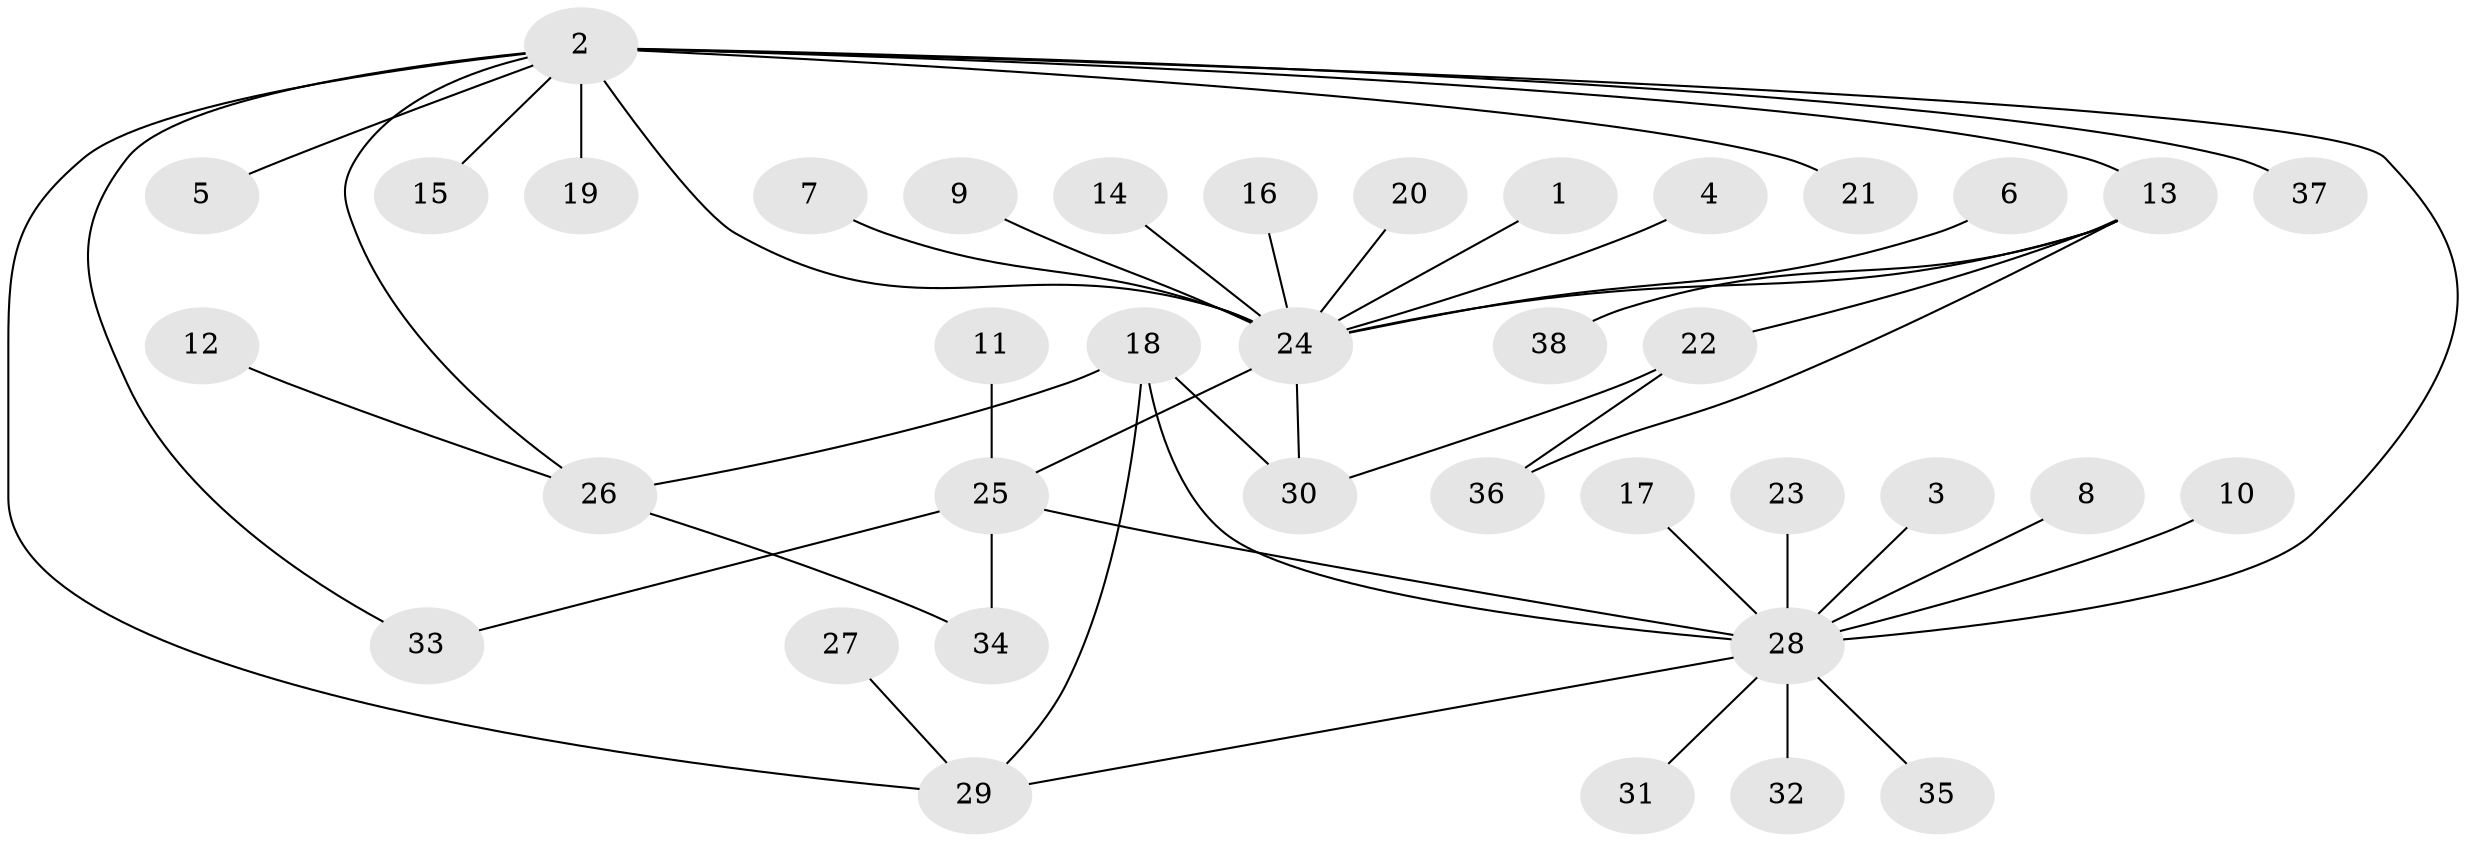 // original degree distribution, {12: 0.0136986301369863, 3: 0.0821917808219178, 16: 0.0136986301369863, 6: 0.0547945205479452, 1: 0.5753424657534246, 5: 0.0273972602739726, 2: 0.2054794520547945, 14: 0.0136986301369863, 4: 0.0136986301369863}
// Generated by graph-tools (version 1.1) at 2025/26/03/09/25 03:26:00]
// undirected, 38 vertices, 47 edges
graph export_dot {
graph [start="1"]
  node [color=gray90,style=filled];
  1;
  2;
  3;
  4;
  5;
  6;
  7;
  8;
  9;
  10;
  11;
  12;
  13;
  14;
  15;
  16;
  17;
  18;
  19;
  20;
  21;
  22;
  23;
  24;
  25;
  26;
  27;
  28;
  29;
  30;
  31;
  32;
  33;
  34;
  35;
  36;
  37;
  38;
  1 -- 24 [weight=1.0];
  2 -- 5 [weight=1.0];
  2 -- 13 [weight=1.0];
  2 -- 15 [weight=1.0];
  2 -- 19 [weight=1.0];
  2 -- 21 [weight=1.0];
  2 -- 24 [weight=1.0];
  2 -- 26 [weight=1.0];
  2 -- 28 [weight=1.0];
  2 -- 29 [weight=1.0];
  2 -- 33 [weight=1.0];
  2 -- 37 [weight=1.0];
  3 -- 28 [weight=1.0];
  4 -- 24 [weight=1.0];
  6 -- 24 [weight=1.0];
  7 -- 24 [weight=1.0];
  8 -- 28 [weight=1.0];
  9 -- 24 [weight=1.0];
  10 -- 28 [weight=1.0];
  11 -- 25 [weight=1.0];
  12 -- 26 [weight=1.0];
  13 -- 22 [weight=1.0];
  13 -- 24 [weight=1.0];
  13 -- 36 [weight=1.0];
  13 -- 38 [weight=1.0];
  14 -- 24 [weight=1.0];
  16 -- 24 [weight=1.0];
  17 -- 28 [weight=1.0];
  18 -- 26 [weight=1.0];
  18 -- 28 [weight=1.0];
  18 -- 29 [weight=1.0];
  18 -- 30 [weight=1.0];
  20 -- 24 [weight=1.0];
  22 -- 30 [weight=1.0];
  22 -- 36 [weight=1.0];
  23 -- 28 [weight=1.0];
  24 -- 25 [weight=1.0];
  24 -- 30 [weight=1.0];
  25 -- 28 [weight=1.0];
  25 -- 33 [weight=1.0];
  25 -- 34 [weight=1.0];
  26 -- 34 [weight=1.0];
  27 -- 29 [weight=1.0];
  28 -- 29 [weight=1.0];
  28 -- 31 [weight=1.0];
  28 -- 32 [weight=1.0];
  28 -- 35 [weight=1.0];
}
